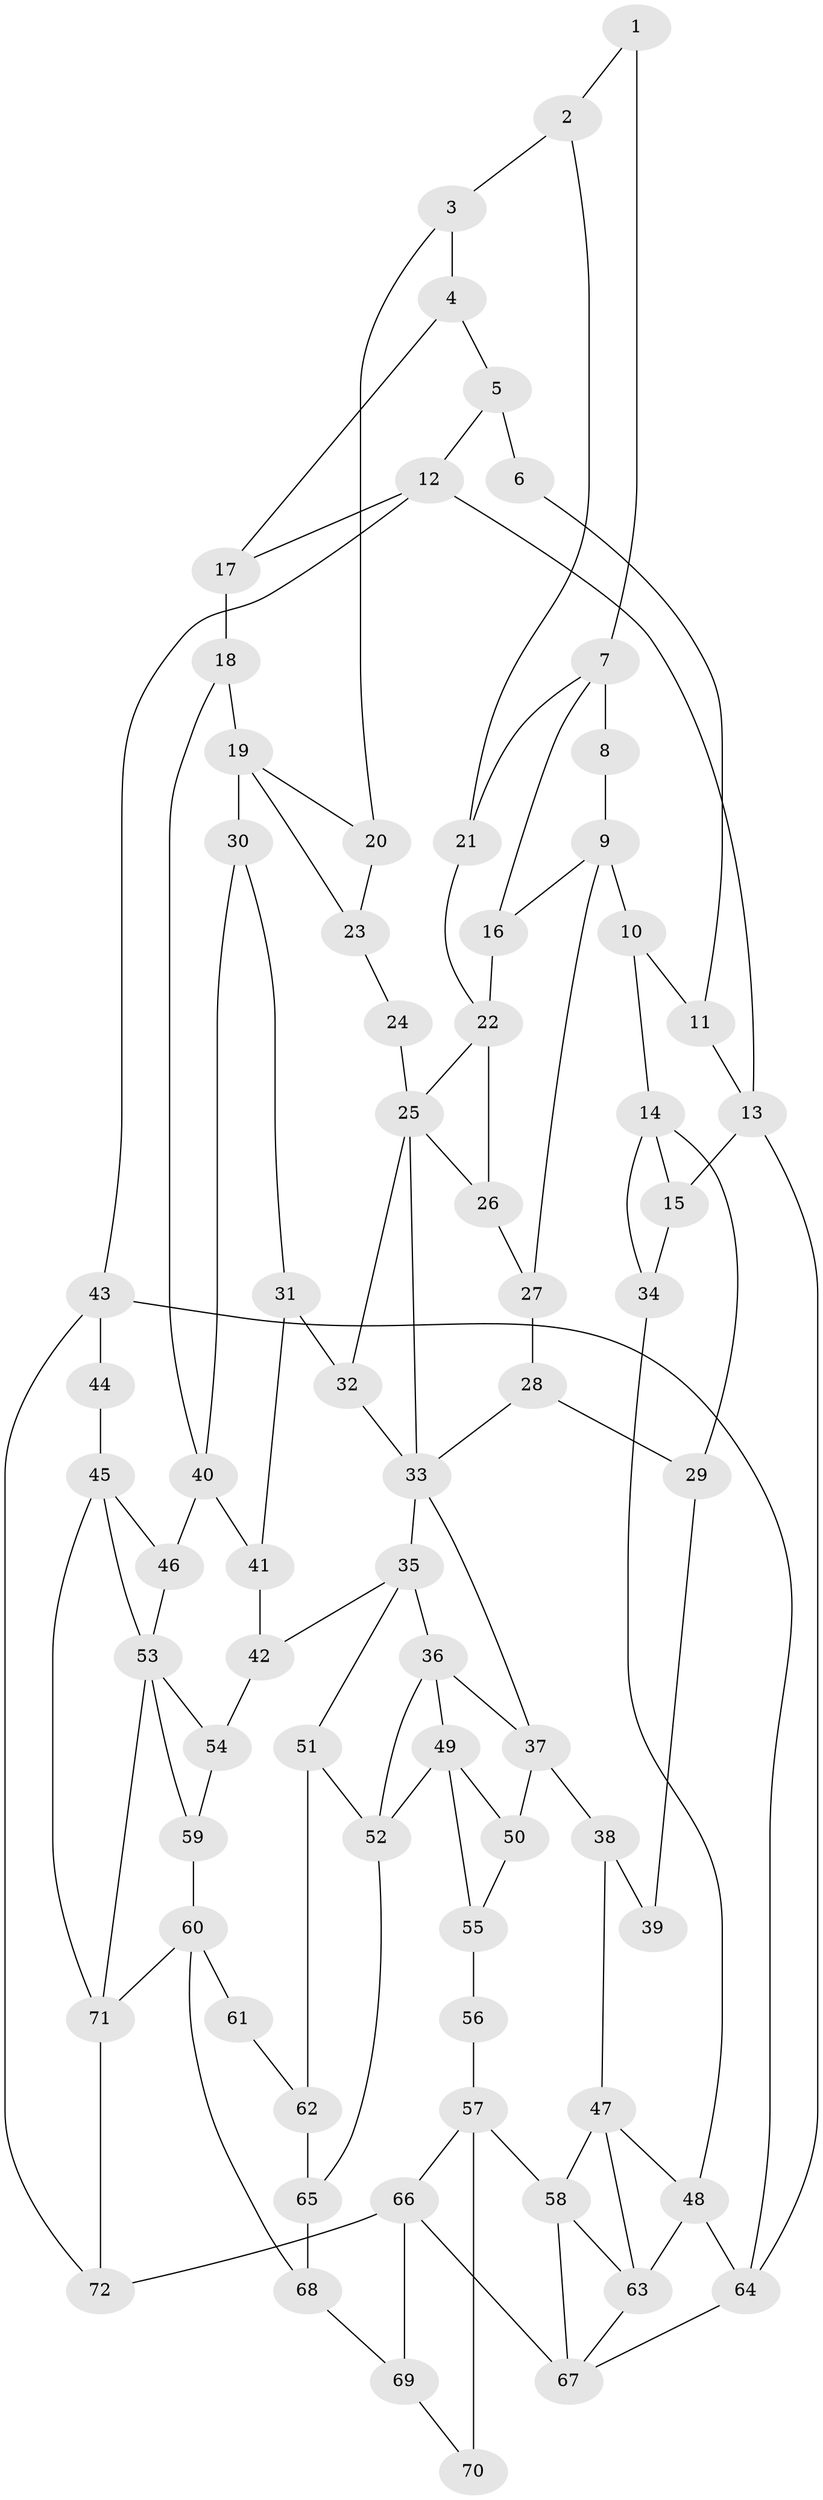 // original degree distribution, {3: 0.020833333333333332, 5: 0.5486111111111112, 6: 0.2152777777777778, 4: 0.2152777777777778}
// Generated by graph-tools (version 1.1) at 2025/38/03/09/25 02:38:27]
// undirected, 72 vertices, 119 edges
graph export_dot {
graph [start="1"]
  node [color=gray90,style=filled];
  1;
  2;
  3;
  4;
  5;
  6;
  7;
  8;
  9;
  10;
  11;
  12;
  13;
  14;
  15;
  16;
  17;
  18;
  19;
  20;
  21;
  22;
  23;
  24;
  25;
  26;
  27;
  28;
  29;
  30;
  31;
  32;
  33;
  34;
  35;
  36;
  37;
  38;
  39;
  40;
  41;
  42;
  43;
  44;
  45;
  46;
  47;
  48;
  49;
  50;
  51;
  52;
  53;
  54;
  55;
  56;
  57;
  58;
  59;
  60;
  61;
  62;
  63;
  64;
  65;
  66;
  67;
  68;
  69;
  70;
  71;
  72;
  1 -- 2 [weight=1.0];
  1 -- 7 [weight=2.0];
  2 -- 3 [weight=1.0];
  2 -- 21 [weight=1.0];
  3 -- 4 [weight=1.0];
  3 -- 20 [weight=1.0];
  4 -- 5 [weight=1.0];
  4 -- 17 [weight=1.0];
  5 -- 6 [weight=2.0];
  5 -- 12 [weight=1.0];
  6 -- 11 [weight=1.0];
  7 -- 8 [weight=2.0];
  7 -- 16 [weight=1.0];
  7 -- 21 [weight=1.0];
  8 -- 9 [weight=1.0];
  9 -- 10 [weight=2.0];
  9 -- 16 [weight=1.0];
  9 -- 27 [weight=1.0];
  10 -- 11 [weight=1.0];
  10 -- 14 [weight=2.0];
  11 -- 13 [weight=1.0];
  12 -- 13 [weight=1.0];
  12 -- 17 [weight=1.0];
  12 -- 43 [weight=1.0];
  13 -- 15 [weight=1.0];
  13 -- 64 [weight=1.0];
  14 -- 15 [weight=1.0];
  14 -- 29 [weight=2.0];
  14 -- 34 [weight=1.0];
  15 -- 34 [weight=1.0];
  16 -- 22 [weight=2.0];
  17 -- 18 [weight=2.0];
  18 -- 19 [weight=2.0];
  18 -- 40 [weight=1.0];
  19 -- 20 [weight=1.0];
  19 -- 23 [weight=1.0];
  19 -- 30 [weight=2.0];
  20 -- 23 [weight=1.0];
  21 -- 22 [weight=2.0];
  22 -- 25 [weight=1.0];
  22 -- 26 [weight=1.0];
  23 -- 24 [weight=1.0];
  24 -- 25 [weight=2.0];
  25 -- 26 [weight=1.0];
  25 -- 32 [weight=1.0];
  25 -- 33 [weight=1.0];
  26 -- 27 [weight=1.0];
  27 -- 28 [weight=1.0];
  28 -- 29 [weight=2.0];
  28 -- 33 [weight=1.0];
  29 -- 39 [weight=2.0];
  30 -- 31 [weight=1.0];
  30 -- 40 [weight=1.0];
  31 -- 32 [weight=1.0];
  31 -- 41 [weight=1.0];
  32 -- 33 [weight=1.0];
  33 -- 35 [weight=1.0];
  33 -- 37 [weight=1.0];
  34 -- 48 [weight=1.0];
  35 -- 36 [weight=1.0];
  35 -- 42 [weight=1.0];
  35 -- 51 [weight=1.0];
  36 -- 37 [weight=1.0];
  36 -- 49 [weight=1.0];
  36 -- 52 [weight=1.0];
  37 -- 38 [weight=1.0];
  37 -- 50 [weight=1.0];
  38 -- 39 [weight=1.0];
  38 -- 47 [weight=1.0];
  40 -- 41 [weight=2.0];
  40 -- 46 [weight=2.0];
  41 -- 42 [weight=1.0];
  42 -- 54 [weight=1.0];
  43 -- 44 [weight=1.0];
  43 -- 64 [weight=1.0];
  43 -- 72 [weight=1.0];
  44 -- 45 [weight=2.0];
  45 -- 46 [weight=2.0];
  45 -- 53 [weight=1.0];
  45 -- 71 [weight=1.0];
  46 -- 53 [weight=1.0];
  47 -- 48 [weight=1.0];
  47 -- 58 [weight=1.0];
  47 -- 63 [weight=1.0];
  48 -- 63 [weight=3.0];
  48 -- 64 [weight=1.0];
  49 -- 50 [weight=1.0];
  49 -- 52 [weight=3.0];
  49 -- 55 [weight=1.0];
  50 -- 55 [weight=1.0];
  51 -- 52 [weight=1.0];
  51 -- 62 [weight=1.0];
  52 -- 65 [weight=1.0];
  53 -- 54 [weight=1.0];
  53 -- 59 [weight=1.0];
  53 -- 71 [weight=1.0];
  54 -- 59 [weight=1.0];
  55 -- 56 [weight=1.0];
  56 -- 57 [weight=2.0];
  57 -- 58 [weight=1.0];
  57 -- 66 [weight=1.0];
  57 -- 70 [weight=2.0];
  58 -- 63 [weight=1.0];
  58 -- 67 [weight=1.0];
  59 -- 60 [weight=2.0];
  60 -- 61 [weight=2.0];
  60 -- 68 [weight=1.0];
  60 -- 71 [weight=1.0];
  61 -- 62 [weight=1.0];
  62 -- 65 [weight=1.0];
  63 -- 67 [weight=1.0];
  64 -- 67 [weight=1.0];
  65 -- 68 [weight=1.0];
  66 -- 67 [weight=2.0];
  66 -- 69 [weight=1.0];
  66 -- 72 [weight=1.0];
  68 -- 69 [weight=1.0];
  69 -- 70 [weight=1.0];
  71 -- 72 [weight=1.0];
}
